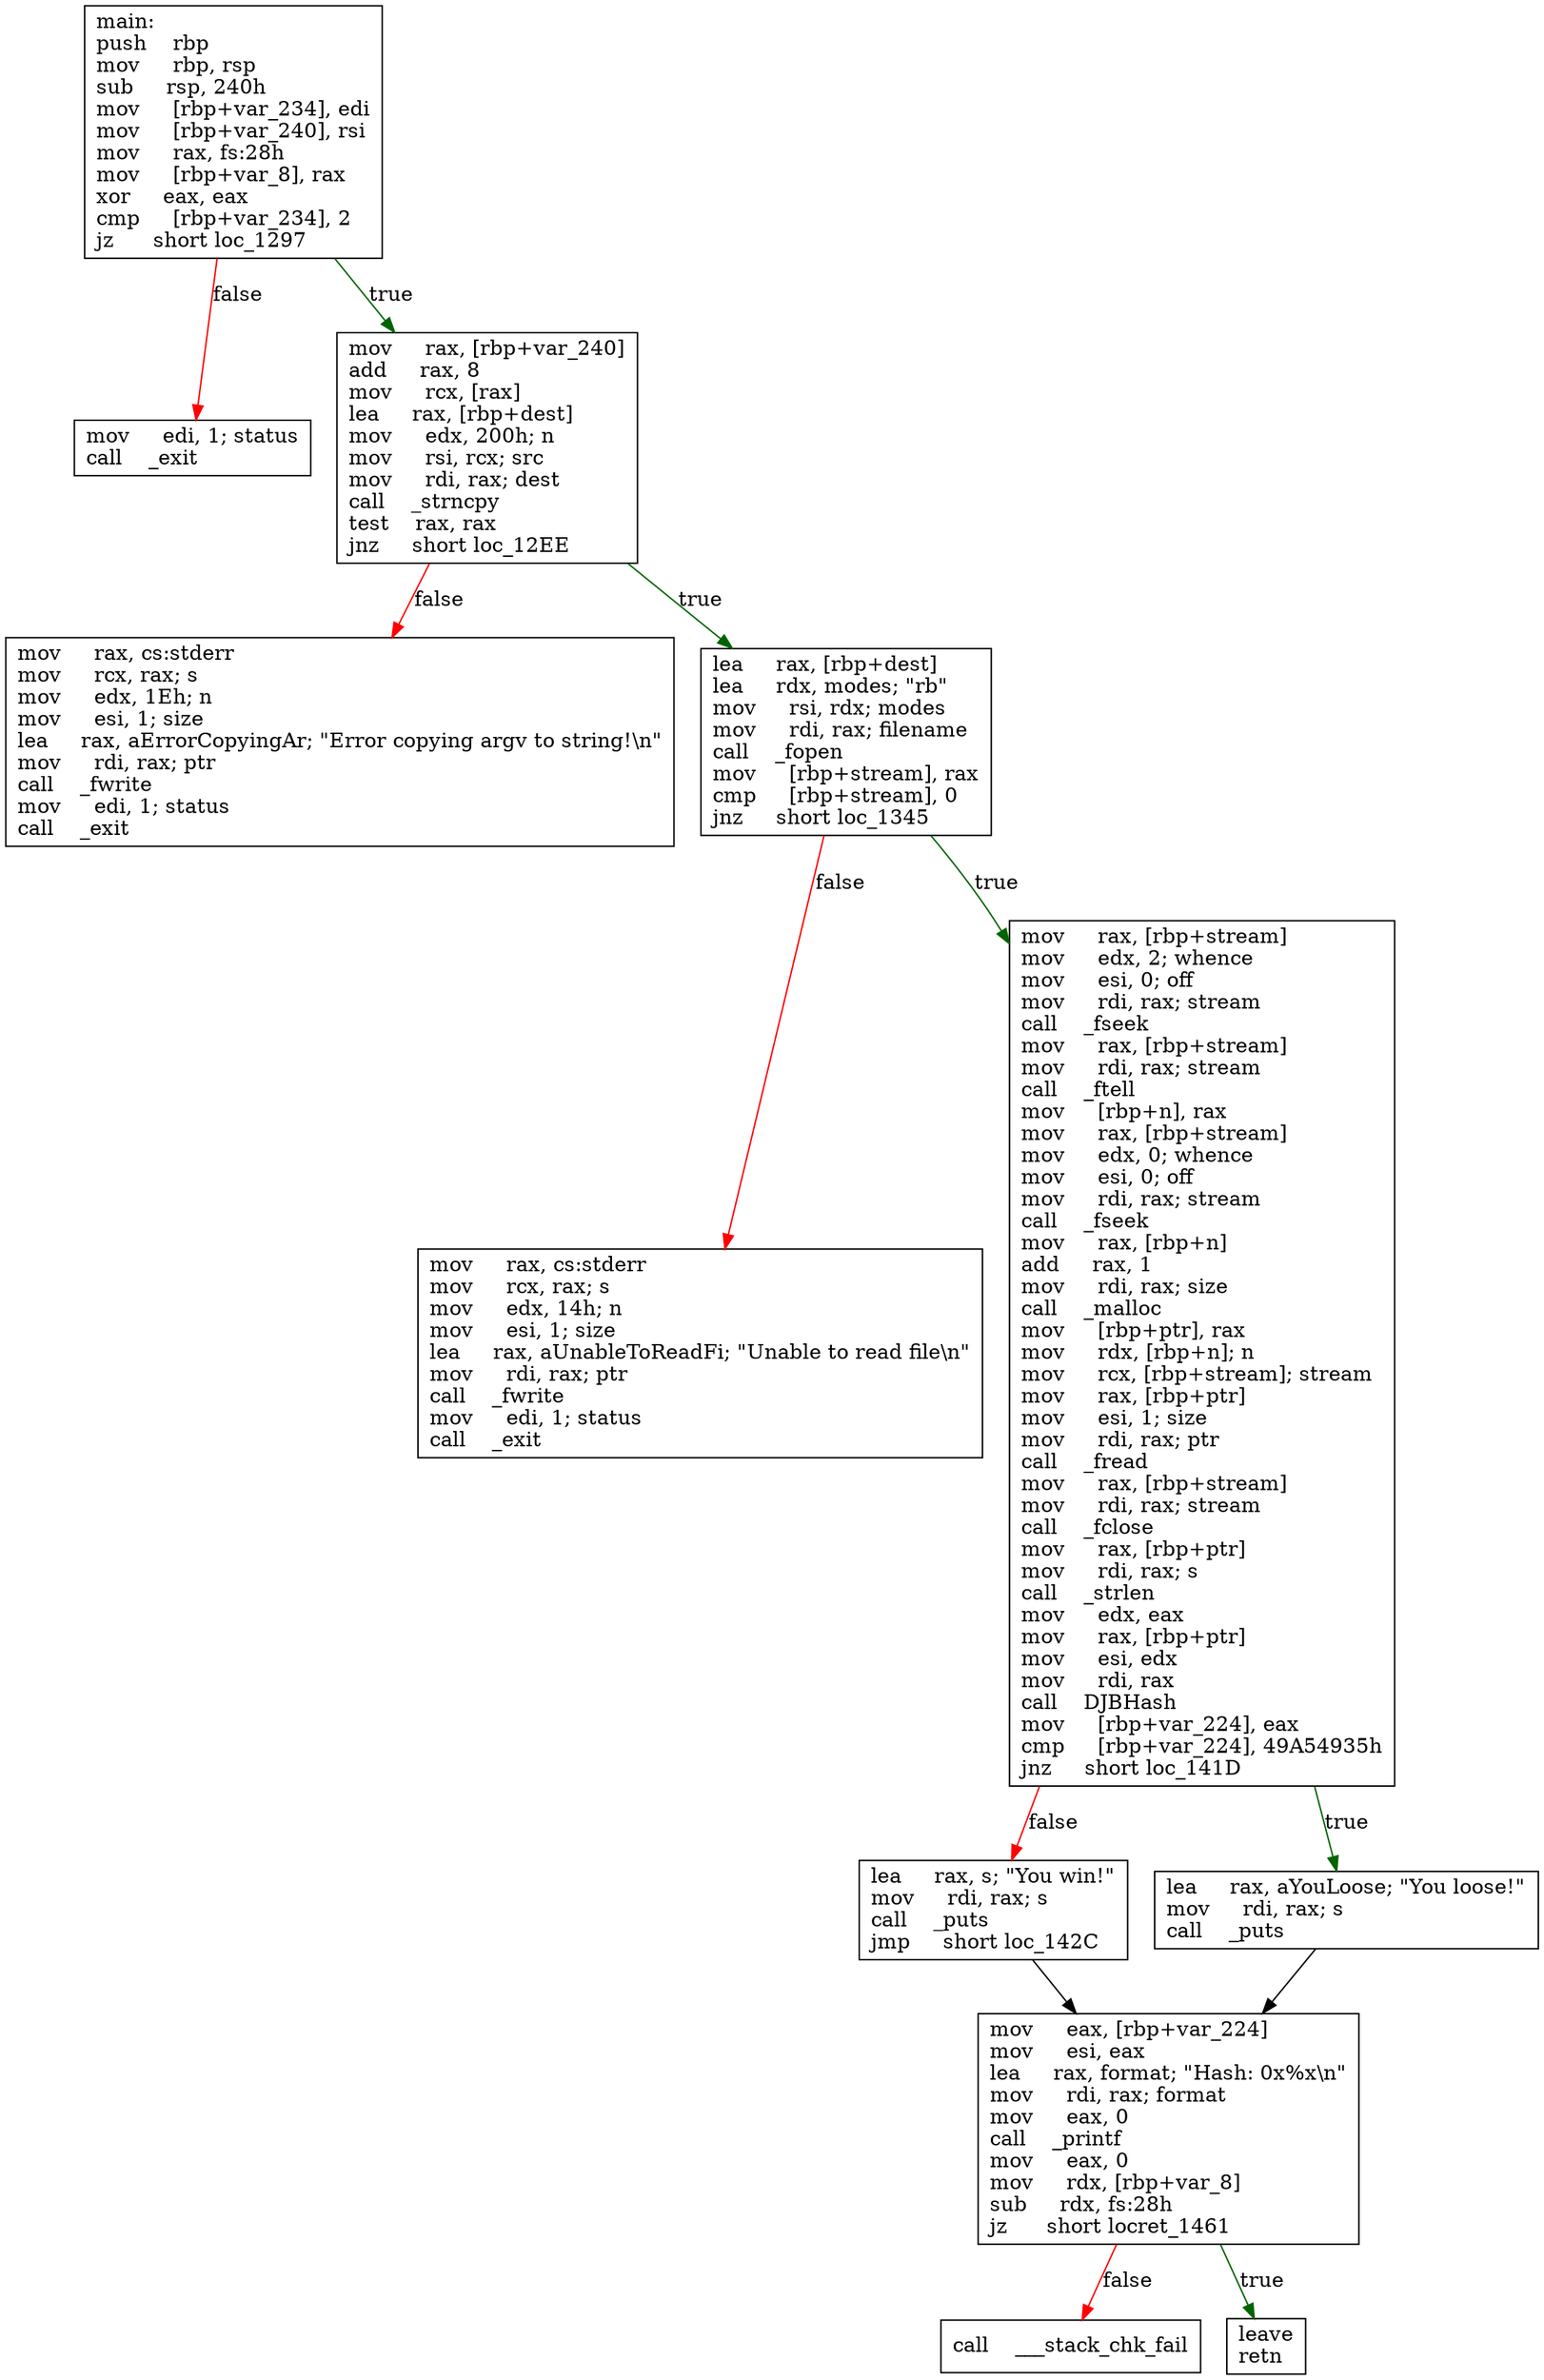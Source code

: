 digraph "main" {
	graph [
	];
	node [
		shape = "box"
	];
	edge [
	];
	"0" [
		label = "main:\lpush    rbp\lmov     rbp, rsp\lsub     rsp, 240h\lmov     [rbp+var_234], edi\lmov     [rbp+var_240], rsi\lmov     rax, fs:28h\lmov     [rbp+var_8], rax\lxor     eax, eax\lcmp     [rbp+var_234], 2\ljz      short loc_1297\l"
	];
	"1" [
		label = "mov     edi, 1; status\lcall    _exit\l"
	];
	"2" [
		label = "mov     rax, [rbp+var_240]\ladd     rax, 8\lmov     rcx, [rax]\llea     rax, [rbp+dest]\lmov     edx, 200h; n\lmov     rsi, rcx; src\lmov     rdi, rax; dest\lcall    _strncpy\ltest    rax, rax\ljnz     short loc_12EE\l"
	];
	"3" [
		label = "mov     rax, cs:stderr\lmov     rcx, rax; s\lmov     edx, 1Eh; n\lmov     esi, 1; size\llea     rax, aErrorCopyingAr; \"Error copying argv to string!\\n\"\lmov     rdi, rax; ptr\lcall    _fwrite\lmov     edi, 1; status\lcall    _exit\l"
	];
	"4" [
		label = "lea     rax, [rbp+dest]\llea     rdx, modes; \"rb\"\lmov     rsi, rdx; modes\lmov     rdi, rax; filename\lcall    _fopen\lmov     [rbp+stream], rax\lcmp     [rbp+stream], 0\ljnz     short loc_1345\l"
	];
	"5" [
		label = "mov     rax, cs:stderr\lmov     rcx, rax; s\lmov     edx, 14h; n\lmov     esi, 1; size\llea     rax, aUnableToReadFi; \"Unable to read file\\n\"\lmov     rdi, rax; ptr\lcall    _fwrite\lmov     edi, 1; status\lcall    _exit\l"
	];
	"6" [
		label = "mov     rax, [rbp+stream]\lmov     edx, 2; whence\lmov     esi, 0; off\lmov     rdi, rax; stream\lcall    _fseek\lmov     rax, [rbp+stream]\lmov     rdi, rax; stream\lcall    _ftell\lmov     [rbp+n], rax\lmov     rax, [rbp+stream]\lmov     edx, 0; whence\lmov     esi, 0; off\lmov     rdi, rax; stream\lcall    _fseek\lmov     rax, [rbp+n]\ladd     rax, 1\lmov     rdi, rax; size\lcall    _malloc\lmov     [rbp+ptr], rax\lmov     rdx, [rbp+n]; n\lmov     rcx, [rbp+stream]; stream\lmov     rax, [rbp+ptr]\lmov     esi, 1; size\lmov     rdi, rax; ptr\lcall    _fread\lmov     rax, [rbp+stream]\lmov     rdi, rax; stream\lcall    _fclose\lmov     rax, [rbp+ptr]\lmov     rdi, rax; s\lcall    _strlen\lmov     edx, eax\lmov     rax, [rbp+ptr]\lmov     esi, edx\lmov     rdi, rax\lcall    DJBHash\lmov     [rbp+var_224], eax\lcmp     [rbp+var_224], 49A54935h\ljnz     short loc_141D\l"
	];
	"7" [
		label = "lea     rax, s; \"You win!\"\lmov     rdi, rax; s\lcall    _puts\ljmp     short loc_142C\l"
	];
	"8" [
		label = "lea     rax, aYouLoose; \"You loose!\"\lmov     rdi, rax; s\lcall    _puts\l"
	];
	"9" [
		label = "mov     eax, [rbp+var_224]\lmov     esi, eax\llea     rax, format; \"Hash: 0x%x\\n\"\lmov     rdi, rax; format\lmov     eax, 0\lcall    _printf\lmov     eax, 0\lmov     rdx, [rbp+var_8]\lsub     rdx, fs:28h\ljz      short locret_1461\l"
	];
	"10" [
		label = "call    ___stack_chk_fail\l"
	];
	"11" [
		label = "leave\lretn\l"
	];
// node 0
	"0" -> "1" [ label = "false", color = red ];
	"0" -> "2" [ label = "true", color = darkgreen ];
// node 1
// node 2
	"2" -> "3" [ label = "false", color = red ];
	"2" -> "4" [ label = "true", color = darkgreen ];
// node 3
// node 4
	"4" -> "5" [ label = "false", color = red ];
	"4" -> "6" [ label = "true", color = darkgreen ];
// node 5
// node 6
	"6" -> "7" [ label = "false", color = red ];
	"6" -> "8" [ label = "true", color = darkgreen ];
// node 7
	"7" -> "9" [ ];
// node 8
	"8" -> "9" [ ];
// node 9
	"9" -> "10" [ label = "false", color = red ];
	"9" -> "11" [ label = "true", color = darkgreen ];
// node 10
// node 11
}
